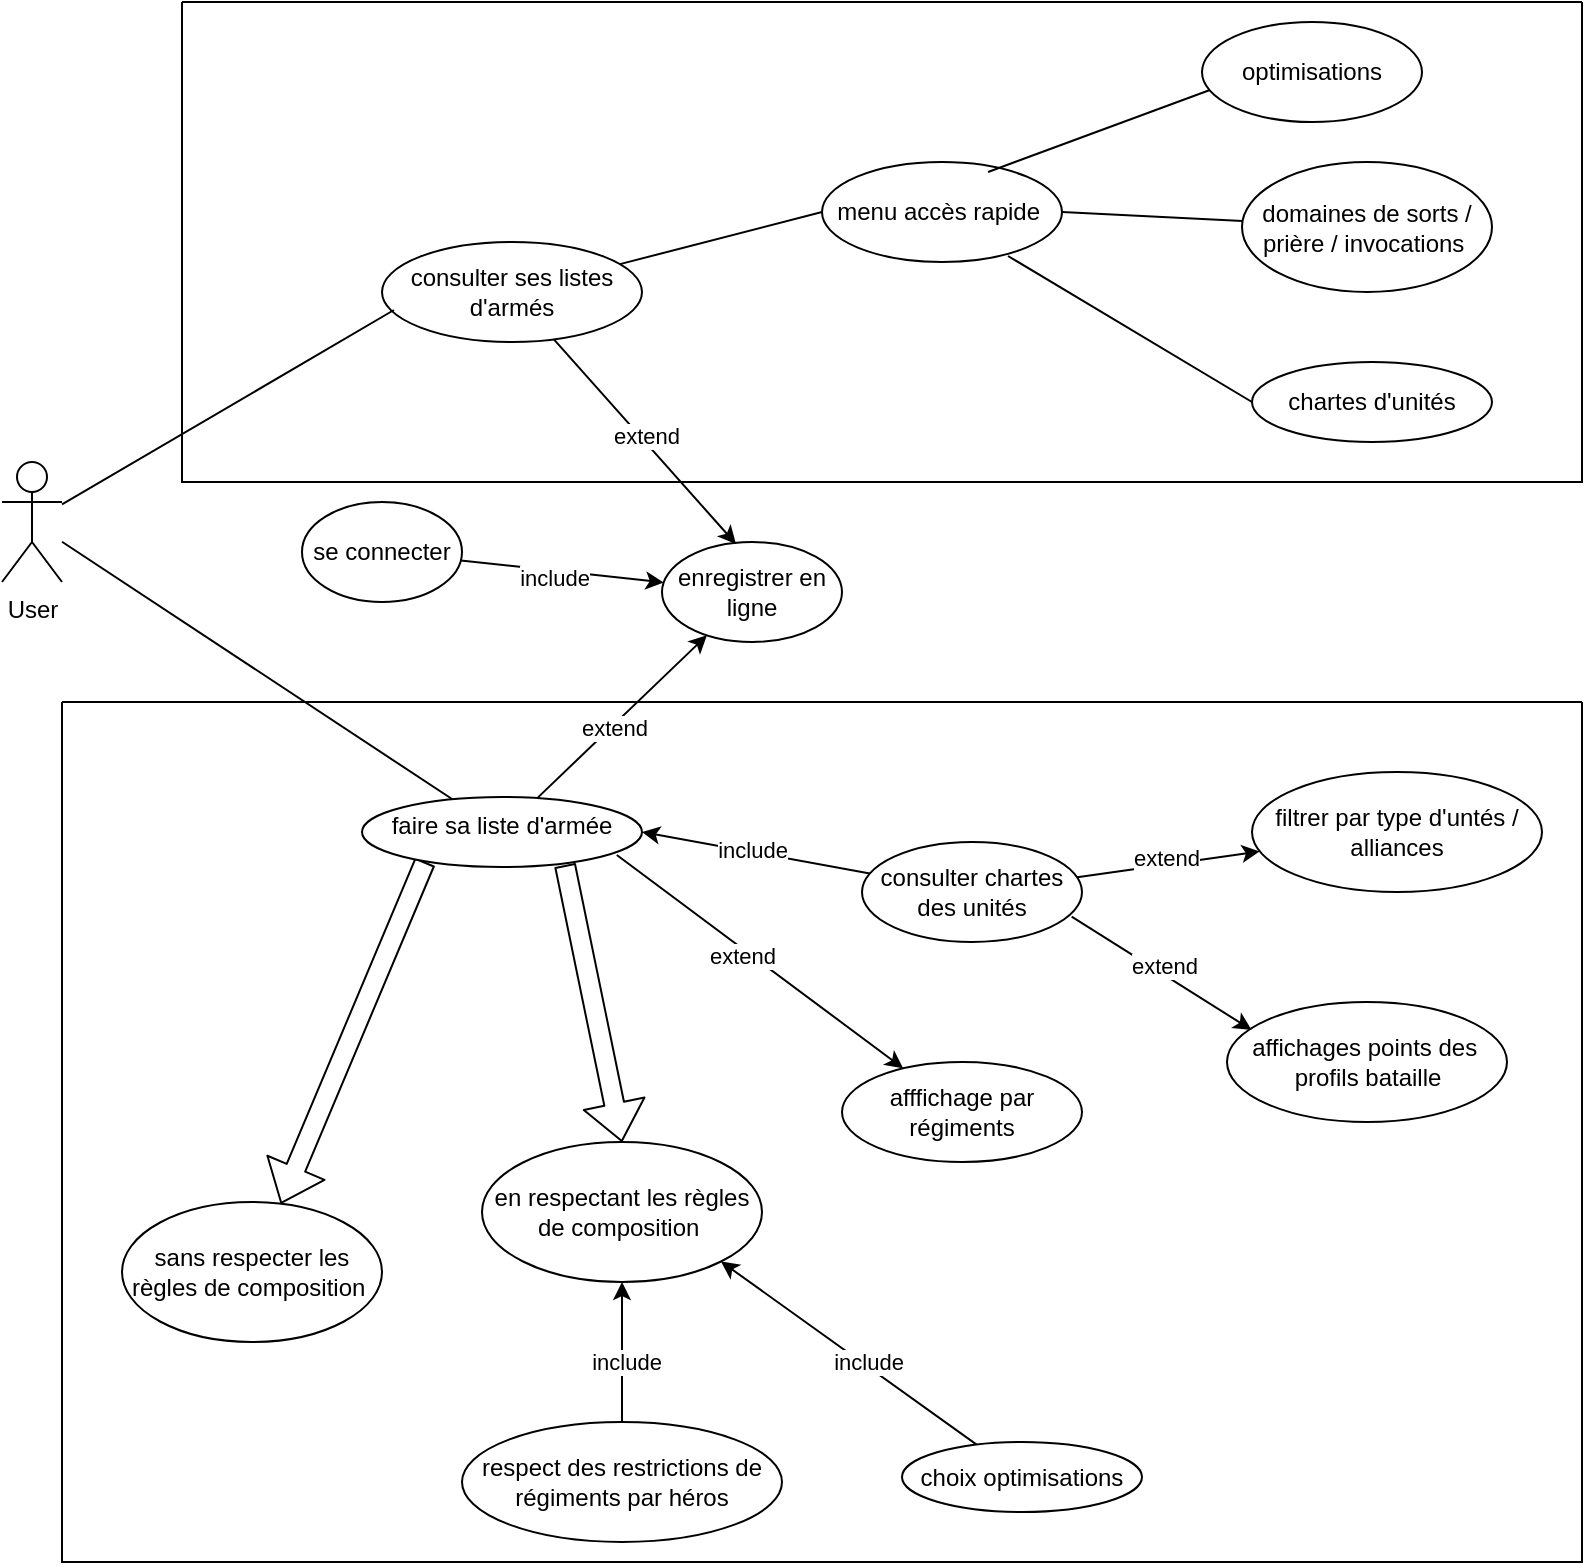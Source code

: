 <mxfile>
    <diagram id="vYJFBxtvWoijr0RHEeRd" name="Page-1">
        <mxGraphModel dx="1057" dy="1956" grid="1" gridSize="10" guides="1" tooltips="1" connect="1" arrows="1" fold="1" page="1" pageScale="1" pageWidth="827" pageHeight="1169" math="0" shadow="0">
            <root>
                <mxCell id="0"/>
                <mxCell id="1" parent="0"/>
                <mxCell id="2" value="User&lt;div&gt;&lt;br&gt;&lt;/div&gt;" style="shape=umlActor;verticalLabelPosition=bottom;verticalAlign=top;html=1;outlineConnect=0;" vertex="1" parent="1">
                    <mxGeometry x="20" y="50" width="30" height="60" as="geometry"/>
                </mxCell>
                <mxCell id="14" style="edgeStyle=none;html=1;" edge="1" parent="1" source="7" target="13">
                    <mxGeometry relative="1" as="geometry"/>
                </mxCell>
                <mxCell id="16" value="extend" style="edgeLabel;html=1;align=center;verticalAlign=middle;resizable=0;points=[];" vertex="1" connectable="0" parent="14">
                    <mxGeometry x="-0.103" y="-1" relative="1" as="geometry">
                        <mxPoint as="offset"/>
                    </mxGeometry>
                </mxCell>
                <mxCell id="28" style="edgeStyle=none;html=1;exitX=0.91;exitY=0.829;exitDx=0;exitDy=0;exitPerimeter=0;" edge="1" parent="1" source="7" target="27">
                    <mxGeometry relative="1" as="geometry"/>
                </mxCell>
                <mxCell id="29" value="extend" style="edgeLabel;html=1;align=center;verticalAlign=middle;resizable=0;points=[];" vertex="1" connectable="0" parent="28">
                    <mxGeometry x="-0.111" y="-3" relative="1" as="geometry">
                        <mxPoint as="offset"/>
                    </mxGeometry>
                </mxCell>
                <mxCell id="31" style="edgeStyle=none;html=1;shape=flexArrow;exitX=0.225;exitY=0.924;exitDx=0;exitDy=0;exitPerimeter=0;" edge="1" parent="1" source="7" target="30">
                    <mxGeometry relative="1" as="geometry"/>
                </mxCell>
                <mxCell id="33" style="edgeStyle=none;html=1;entryX=0.5;entryY=0;entryDx=0;entryDy=0;shape=flexArrow;exitX=0.725;exitY=0.971;exitDx=0;exitDy=0;exitPerimeter=0;" edge="1" parent="1" source="7" target="32">
                    <mxGeometry relative="1" as="geometry"/>
                </mxCell>
                <mxCell id="7" value="faire sa liste d&#39;armée" style="ellipse;whiteSpace=wrap;html=1;verticalAlign=top;" vertex="1" parent="1">
                    <mxGeometry x="200" y="217.5" width="140" height="35" as="geometry"/>
                </mxCell>
                <mxCell id="9" value="" style="endArrow=none;html=1;" edge="1" parent="1" source="2" target="7">
                    <mxGeometry width="50" height="50" relative="1" as="geometry">
                        <mxPoint x="390" y="430" as="sourcePoint"/>
                        <mxPoint x="440" y="380" as="targetPoint"/>
                    </mxGeometry>
                </mxCell>
                <mxCell id="13" value="enregistrer en ligne" style="ellipse;whiteSpace=wrap;html=1;" vertex="1" parent="1">
                    <mxGeometry x="350" y="90" width="90" height="50" as="geometry"/>
                </mxCell>
                <mxCell id="19" style="edgeStyle=none;html=1;" edge="1" parent="1" source="18" target="13">
                    <mxGeometry relative="1" as="geometry"/>
                </mxCell>
                <mxCell id="20" value="include" style="edgeLabel;html=1;align=center;verticalAlign=middle;resizable=0;points=[];" vertex="1" connectable="0" parent="19">
                    <mxGeometry x="-0.076" y="-3" relative="1" as="geometry">
                        <mxPoint as="offset"/>
                    </mxGeometry>
                </mxCell>
                <mxCell id="18" value="se connecter" style="ellipse;whiteSpace=wrap;html=1;" vertex="1" parent="1">
                    <mxGeometry x="170" y="70" width="80" height="50" as="geometry"/>
                </mxCell>
                <mxCell id="22" style="edgeStyle=none;html=1;entryX=1;entryY=0.5;entryDx=0;entryDy=0;" edge="1" parent="1" source="21" target="7">
                    <mxGeometry relative="1" as="geometry"/>
                </mxCell>
                <mxCell id="23" value="include" style="edgeLabel;html=1;align=center;verticalAlign=middle;resizable=0;points=[];" vertex="1" connectable="0" parent="22">
                    <mxGeometry x="0.032" y="-1" relative="1" as="geometry">
                        <mxPoint as="offset"/>
                    </mxGeometry>
                </mxCell>
                <mxCell id="25" style="edgeStyle=none;html=1;" edge="1" parent="1" source="21" target="24">
                    <mxGeometry relative="1" as="geometry"/>
                </mxCell>
                <mxCell id="26" value="extend" style="edgeLabel;html=1;align=center;verticalAlign=middle;resizable=0;points=[];" vertex="1" connectable="0" parent="25">
                    <mxGeometry x="-0.019" y="4" relative="1" as="geometry">
                        <mxPoint as="offset"/>
                    </mxGeometry>
                </mxCell>
                <mxCell id="21" value="consulter chartes des unités" style="ellipse;whiteSpace=wrap;html=1;" vertex="1" parent="1">
                    <mxGeometry x="450" y="240" width="110" height="50" as="geometry"/>
                </mxCell>
                <mxCell id="24" value="filtrer par type d&#39;untés / alliances" style="ellipse;whiteSpace=wrap;html=1;" vertex="1" parent="1">
                    <mxGeometry x="645" y="205" width="145" height="60" as="geometry"/>
                </mxCell>
                <mxCell id="27" value="afffichage par régiments" style="ellipse;whiteSpace=wrap;html=1;" vertex="1" parent="1">
                    <mxGeometry x="440" y="350" width="120" height="50" as="geometry"/>
                </mxCell>
                <mxCell id="30" value="sans respecter les règles de composition&amp;nbsp;" style="ellipse;whiteSpace=wrap;html=1;" vertex="1" parent="1">
                    <mxGeometry x="80" y="420" width="130" height="70" as="geometry"/>
                </mxCell>
                <mxCell id="32" value="en respectant les règles de composition&amp;nbsp;" style="ellipse;whiteSpace=wrap;html=1;" vertex="1" parent="1">
                    <mxGeometry x="260" y="390" width="140" height="70" as="geometry"/>
                </mxCell>
                <mxCell id="34" value="affichages points des&amp;nbsp; profils bataille" style="ellipse;whiteSpace=wrap;html=1;" vertex="1" parent="1">
                    <mxGeometry x="632.5" y="320" width="140" height="60" as="geometry"/>
                </mxCell>
                <mxCell id="35" style="edgeStyle=none;html=1;entryX=0.088;entryY=0.233;entryDx=0;entryDy=0;entryPerimeter=0;exitX=0.953;exitY=0.747;exitDx=0;exitDy=0;exitPerimeter=0;" edge="1" parent="1" source="21" target="34">
                    <mxGeometry relative="1" as="geometry">
                        <mxPoint x="576" y="206" as="sourcePoint"/>
                        <mxPoint x="689" y="160" as="targetPoint"/>
                    </mxGeometry>
                </mxCell>
                <mxCell id="36" value="extend" style="edgeLabel;html=1;align=center;verticalAlign=middle;resizable=0;points=[];" vertex="1" connectable="0" parent="35">
                    <mxGeometry x="-0.019" y="4" relative="1" as="geometry">
                        <mxPoint as="offset"/>
                    </mxGeometry>
                </mxCell>
                <mxCell id="39" style="edgeStyle=none;html=1;entryX=1;entryY=1;entryDx=0;entryDy=0;" edge="1" parent="1" source="37" target="32">
                    <mxGeometry relative="1" as="geometry"/>
                </mxCell>
                <mxCell id="40" value="include" style="edgeLabel;html=1;align=center;verticalAlign=middle;resizable=0;points=[];" vertex="1" connectable="0" parent="39">
                    <mxGeometry x="-0.137" y="-2" relative="1" as="geometry">
                        <mxPoint as="offset"/>
                    </mxGeometry>
                </mxCell>
                <mxCell id="37" value="choix optimisations" style="ellipse;whiteSpace=wrap;html=1;" vertex="1" parent="1">
                    <mxGeometry x="470" y="540" width="120" height="35" as="geometry"/>
                </mxCell>
                <mxCell id="41" value="respect des restrictions de régiments par héros" style="ellipse;whiteSpace=wrap;html=1;" vertex="1" parent="1">
                    <mxGeometry x="250" y="530" width="160" height="60" as="geometry"/>
                </mxCell>
                <mxCell id="42" style="edgeStyle=none;html=1;entryX=0.5;entryY=1;entryDx=0;entryDy=0;" edge="1" parent="1" source="41" target="32">
                    <mxGeometry relative="1" as="geometry">
                        <mxPoint x="581" y="519" as="sourcePoint"/>
                        <mxPoint x="439" y="470" as="targetPoint"/>
                    </mxGeometry>
                </mxCell>
                <mxCell id="43" value="include" style="edgeLabel;html=1;align=center;verticalAlign=middle;resizable=0;points=[];" vertex="1" connectable="0" parent="42">
                    <mxGeometry x="-0.137" y="-2" relative="1" as="geometry">
                        <mxPoint as="offset"/>
                    </mxGeometry>
                </mxCell>
                <mxCell id="44" value="consulter ses listes d&#39;armés" style="ellipse;whiteSpace=wrap;html=1;" vertex="1" parent="1">
                    <mxGeometry x="210" y="-60" width="130" height="50" as="geometry"/>
                </mxCell>
                <mxCell id="46" value="" style="endArrow=none;html=1;entryX=0.046;entryY=0.68;entryDx=0;entryDy=0;entryPerimeter=0;" edge="1" parent="1" source="2" target="44">
                    <mxGeometry width="50" height="50" relative="1" as="geometry">
                        <mxPoint x="420" y="240" as="sourcePoint"/>
                        <mxPoint x="470" y="190" as="targetPoint"/>
                    </mxGeometry>
                </mxCell>
                <mxCell id="48" style="edgeStyle=none;html=1;entryX=0.411;entryY=0.02;entryDx=0;entryDy=0;entryPerimeter=0;" edge="1" parent="1" source="44" target="13">
                    <mxGeometry relative="1" as="geometry"/>
                </mxCell>
                <mxCell id="49" value="extend" style="edgeLabel;html=1;align=center;verticalAlign=middle;resizable=0;points=[];" vertex="1" connectable="0" parent="48">
                    <mxGeometry x="-0.035" y="2" relative="1" as="geometry">
                        <mxPoint as="offset"/>
                    </mxGeometry>
                </mxCell>
                <mxCell id="50" value="menu accès rapide&amp;nbsp;" style="ellipse;whiteSpace=wrap;html=1;" vertex="1" parent="1">
                    <mxGeometry x="430" y="-100" width="120" height="50" as="geometry"/>
                </mxCell>
                <mxCell id="51" value="" style="endArrow=none;html=1;entryX=0;entryY=0.5;entryDx=0;entryDy=0;" edge="1" parent="1" source="44" target="50">
                    <mxGeometry width="50" height="50" relative="1" as="geometry">
                        <mxPoint x="420" y="240" as="sourcePoint"/>
                        <mxPoint x="470" y="190" as="targetPoint"/>
                    </mxGeometry>
                </mxCell>
                <mxCell id="52" value="optimisations" style="ellipse;whiteSpace=wrap;html=1;" vertex="1" parent="1">
                    <mxGeometry x="620" y="-170" width="110" height="50" as="geometry"/>
                </mxCell>
                <mxCell id="53" value="domaines de sorts / prière / invocations&amp;nbsp;" style="ellipse;whiteSpace=wrap;html=1;" vertex="1" parent="1">
                    <mxGeometry x="640" y="-100" width="125" height="65" as="geometry"/>
                </mxCell>
                <mxCell id="54" value="chartes d&#39;unités" style="ellipse;whiteSpace=wrap;html=1;" vertex="1" parent="1">
                    <mxGeometry x="645" width="120" height="40" as="geometry"/>
                </mxCell>
                <mxCell id="55" value="" style="endArrow=none;html=1;entryX=0.036;entryY=0.68;entryDx=0;entryDy=0;entryPerimeter=0;exitX=0.692;exitY=0.1;exitDx=0;exitDy=0;exitPerimeter=0;" edge="1" parent="1" source="50" target="52">
                    <mxGeometry width="50" height="50" relative="1" as="geometry">
                        <mxPoint x="420" y="240" as="sourcePoint"/>
                        <mxPoint x="470" y="190" as="targetPoint"/>
                    </mxGeometry>
                </mxCell>
                <mxCell id="56" value="" style="endArrow=none;html=1;exitX=1;exitY=0.5;exitDx=0;exitDy=0;" edge="1" parent="1" source="50" target="53">
                    <mxGeometry width="50" height="50" relative="1" as="geometry">
                        <mxPoint x="523" y="-85" as="sourcePoint"/>
                        <mxPoint x="634" y="-126" as="targetPoint"/>
                    </mxGeometry>
                </mxCell>
                <mxCell id="57" value="" style="endArrow=none;html=1;entryX=0;entryY=0.5;entryDx=0;entryDy=0;exitX=0.775;exitY=0.94;exitDx=0;exitDy=0;exitPerimeter=0;" edge="1" parent="1" source="50" target="54">
                    <mxGeometry width="50" height="50" relative="1" as="geometry">
                        <mxPoint x="533" y="-75" as="sourcePoint"/>
                        <mxPoint x="644" y="-116" as="targetPoint"/>
                    </mxGeometry>
                </mxCell>
                <mxCell id="58" value="" style="swimlane;startSize=0;" vertex="1" parent="1">
                    <mxGeometry x="110" y="-180" width="700" height="240" as="geometry"/>
                </mxCell>
                <mxCell id="60" value="" style="swimlane;startSize=0;" vertex="1" parent="1">
                    <mxGeometry x="50" y="170" width="760" height="430" as="geometry"/>
                </mxCell>
            </root>
        </mxGraphModel>
    </diagram>
</mxfile>